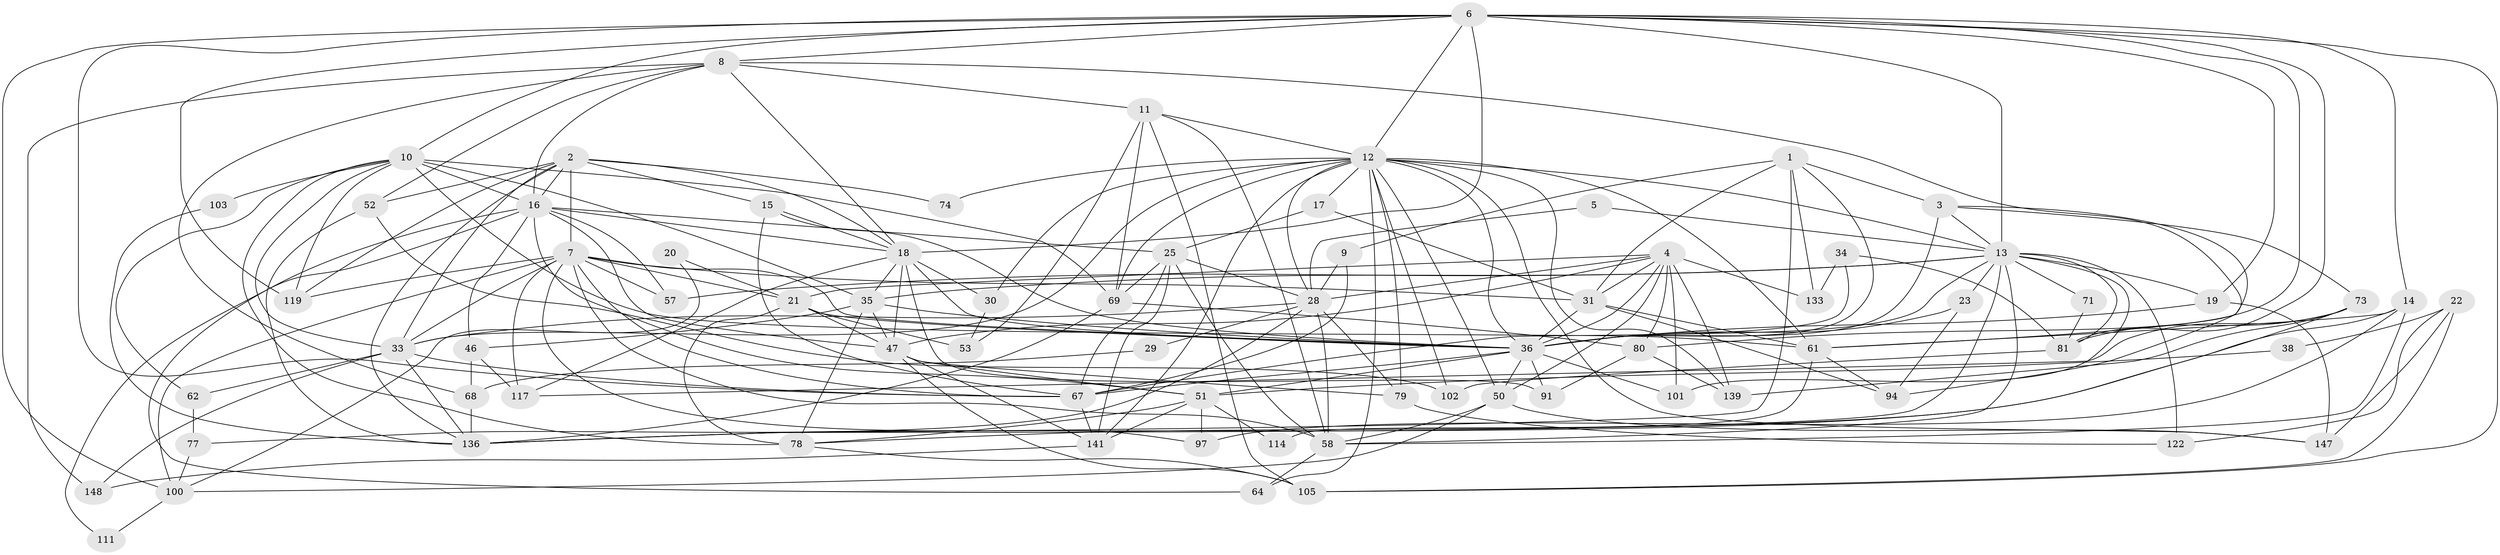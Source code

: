 // original degree distribution, {3: 0.2905405405405405, 5: 0.16891891891891891, 2: 0.11486486486486487, 9: 0.013513513513513514, 4: 0.2972972972972973, 6: 0.06756756756756757, 7: 0.04054054054054054, 8: 0.006756756756756757}
// Generated by graph-tools (version 1.1) at 2025/15/03/09/25 04:15:11]
// undirected, 74 vertices, 211 edges
graph export_dot {
graph [start="1"]
  node [color=gray90,style=filled];
  1 [super="+49"];
  2 [super="+65+130"];
  3 [super="+48"];
  4 [super="+83+60"];
  5;
  6 [super="+59+124"];
  7 [super="+32"];
  8 [super="+99+116"];
  9 [super="+132"];
  10 [super="+134+37"];
  11 [super="+90"];
  12 [super="+66+41+43"];
  13 [super="+145+27"];
  14 [super="+56"];
  15 [super="+86"];
  16 [super="+82"];
  17;
  18 [super="+26+40+24"];
  19 [super="+84"];
  20;
  21 [super="+127+104"];
  22;
  23 [super="+88"];
  25 [super="+63"];
  28 [super="+54+42+45"];
  29;
  30;
  31 [super="+76"];
  33 [super="+92"];
  34;
  35 [super="+107+44"];
  36 [super="+75"];
  38;
  46 [super="+98"];
  47 [super="+85"];
  50 [super="+70"];
  51 [super="+118"];
  52;
  53;
  57 [super="+121"];
  58 [super="+137"];
  61 [super="+106"];
  62;
  64;
  67 [super="+142+115+140"];
  68;
  69 [super="+128"];
  71;
  73;
  74;
  77;
  78 [super="+89"];
  79;
  80;
  81;
  91;
  94;
  97;
  100;
  101;
  102;
  103;
  105 [super="+125"];
  111;
  114;
  117;
  119;
  122;
  133;
  136 [super="+143"];
  139;
  141;
  147;
  148;
  1 -- 9;
  1 -- 3;
  1 -- 133;
  1 -- 136;
  1 -- 31;
  1 -- 36;
  2 -- 74;
  2 -- 15;
  2 -- 18;
  2 -- 52;
  2 -- 119;
  2 -- 16;
  2 -- 7;
  2 -- 136;
  2 -- 33;
  3 -- 73;
  3 -- 13;
  3 -- 94;
  3 -- 36;
  4 -- 101 [weight=2];
  4 -- 21;
  4 -- 133;
  4 -- 139;
  4 -- 47;
  4 -- 80;
  4 -- 50;
  4 -- 31;
  4 -- 28;
  4 -- 36;
  5 -- 13;
  5 -- 28;
  6 -- 119;
  6 -- 100;
  6 -- 18;
  6 -- 19;
  6 -- 80;
  6 -- 81;
  6 -- 8;
  6 -- 10 [weight=2];
  6 -- 105;
  6 -- 14;
  6 -- 67;
  6 -- 12;
  6 -- 13;
  7 -- 58;
  7 -- 119;
  7 -- 97;
  7 -- 67;
  7 -- 100;
  7 -- 36;
  7 -- 21;
  7 -- 117;
  7 -- 31;
  7 -- 33;
  7 -- 57;
  8 -- 52;
  8 -- 61;
  8 -- 16;
  8 -- 18;
  8 -- 68;
  8 -- 148;
  8 -- 11;
  9 -- 28;
  9 -- 67;
  10 -- 61;
  10 -- 35;
  10 -- 119;
  10 -- 103;
  10 -- 16;
  10 -- 69;
  10 -- 62;
  10 -- 78;
  10 -- 33;
  11 -- 58;
  11 -- 53;
  11 -- 69;
  11 -- 12;
  11 -- 105;
  12 -- 79;
  12 -- 102;
  12 -- 141;
  12 -- 61;
  12 -- 50;
  12 -- 64;
  12 -- 17;
  12 -- 33;
  12 -- 69;
  12 -- 74;
  12 -- 139;
  12 -- 147;
  12 -- 30;
  12 -- 13;
  12 -- 28;
  12 -- 36;
  13 -- 19 [weight=2];
  13 -- 23;
  13 -- 71;
  13 -- 136;
  13 -- 35;
  13 -- 101;
  13 -- 122;
  13 -- 81;
  13 -- 57 [weight=2];
  13 -- 58 [weight=2];
  13 -- 36;
  14 -- 136;
  14 -- 97;
  14 -- 61;
  14 -- 58;
  15 -- 18;
  15 -- 67;
  15 -- 36;
  16 -- 57;
  16 -- 18;
  16 -- 64;
  16 -- 47;
  16 -- 111;
  16 -- 51;
  16 -- 25;
  16 -- 46;
  17 -- 25;
  17 -- 31;
  18 -- 117;
  18 -- 91;
  18 -- 30;
  18 -- 47;
  18 -- 35;
  18 -- 36;
  19 -- 147;
  19 -- 36;
  20 -- 100;
  20 -- 21;
  21 -- 78;
  21 -- 53;
  21 -- 36 [weight=2];
  21 -- 47;
  22 -- 105;
  22 -- 147;
  22 -- 38;
  22 -- 122;
  23 -- 94;
  23 -- 36;
  25 -- 28;
  25 -- 67;
  25 -- 69;
  25 -- 141;
  25 -- 58;
  28 -- 79;
  28 -- 77;
  28 -- 29;
  28 -- 58;
  28 -- 33;
  29 -- 68;
  30 -- 53;
  31 -- 61;
  31 -- 94;
  31 -- 36;
  33 -- 62;
  33 -- 67;
  33 -- 148;
  33 -- 136;
  34 -- 81;
  34 -- 133;
  34 -- 67;
  35 -- 47;
  35 -- 78;
  35 -- 46;
  35 -- 36 [weight=2];
  36 -- 67;
  36 -- 91;
  36 -- 101;
  36 -- 50;
  36 -- 51;
  38 -- 51;
  46 -- 117;
  46 -- 68;
  47 -- 79;
  47 -- 105;
  47 -- 141;
  47 -- 51;
  50 -- 147;
  50 -- 100;
  50 -- 58 [weight=2];
  51 -- 141;
  51 -- 97;
  51 -- 114;
  51 -- 78;
  52 -- 136;
  52 -- 102;
  58 -- 64;
  61 -- 94;
  61 -- 114;
  62 -- 77;
  67 -- 141;
  68 -- 136;
  69 -- 80;
  69 -- 136;
  71 -- 81;
  73 -- 139;
  73 -- 81;
  73 -- 117;
  73 -- 78;
  77 -- 100;
  78 -- 105;
  79 -- 122;
  80 -- 91;
  80 -- 139;
  81 -- 102;
  100 -- 111;
  103 -- 136;
  141 -- 148;
}
